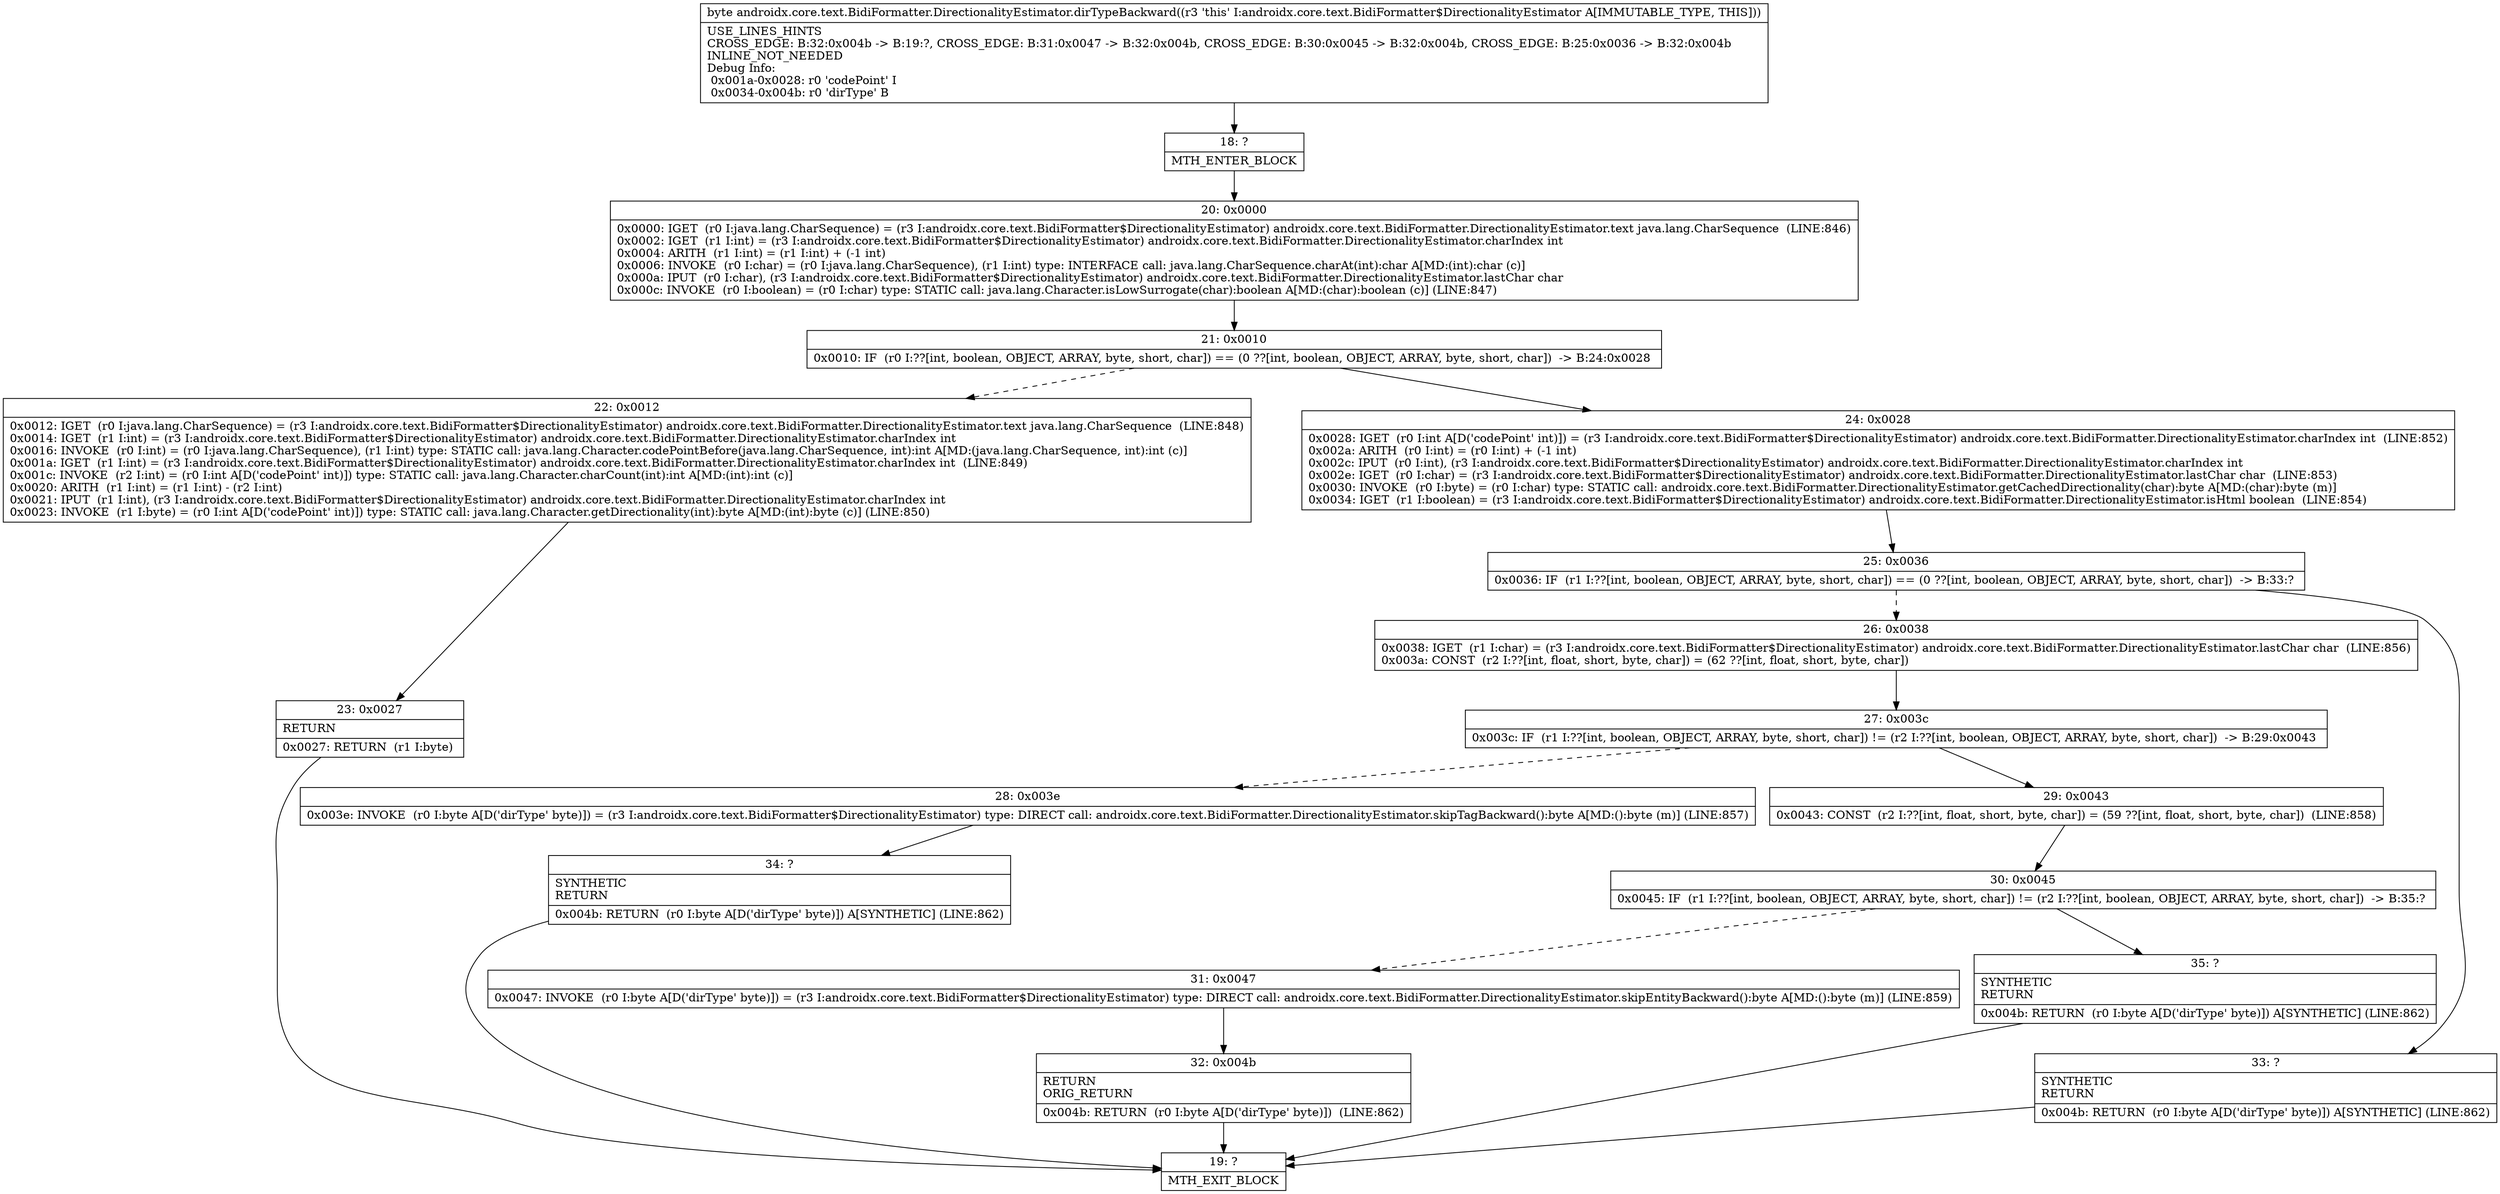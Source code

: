 digraph "CFG forandroidx.core.text.BidiFormatter.DirectionalityEstimator.dirTypeBackward()B" {
Node_18 [shape=record,label="{18\:\ ?|MTH_ENTER_BLOCK\l}"];
Node_20 [shape=record,label="{20\:\ 0x0000|0x0000: IGET  (r0 I:java.lang.CharSequence) = (r3 I:androidx.core.text.BidiFormatter$DirectionalityEstimator) androidx.core.text.BidiFormatter.DirectionalityEstimator.text java.lang.CharSequence  (LINE:846)\l0x0002: IGET  (r1 I:int) = (r3 I:androidx.core.text.BidiFormatter$DirectionalityEstimator) androidx.core.text.BidiFormatter.DirectionalityEstimator.charIndex int \l0x0004: ARITH  (r1 I:int) = (r1 I:int) + (\-1 int) \l0x0006: INVOKE  (r0 I:char) = (r0 I:java.lang.CharSequence), (r1 I:int) type: INTERFACE call: java.lang.CharSequence.charAt(int):char A[MD:(int):char (c)]\l0x000a: IPUT  (r0 I:char), (r3 I:androidx.core.text.BidiFormatter$DirectionalityEstimator) androidx.core.text.BidiFormatter.DirectionalityEstimator.lastChar char \l0x000c: INVOKE  (r0 I:boolean) = (r0 I:char) type: STATIC call: java.lang.Character.isLowSurrogate(char):boolean A[MD:(char):boolean (c)] (LINE:847)\l}"];
Node_21 [shape=record,label="{21\:\ 0x0010|0x0010: IF  (r0 I:??[int, boolean, OBJECT, ARRAY, byte, short, char]) == (0 ??[int, boolean, OBJECT, ARRAY, byte, short, char])  \-\> B:24:0x0028 \l}"];
Node_22 [shape=record,label="{22\:\ 0x0012|0x0012: IGET  (r0 I:java.lang.CharSequence) = (r3 I:androidx.core.text.BidiFormatter$DirectionalityEstimator) androidx.core.text.BidiFormatter.DirectionalityEstimator.text java.lang.CharSequence  (LINE:848)\l0x0014: IGET  (r1 I:int) = (r3 I:androidx.core.text.BidiFormatter$DirectionalityEstimator) androidx.core.text.BidiFormatter.DirectionalityEstimator.charIndex int \l0x0016: INVOKE  (r0 I:int) = (r0 I:java.lang.CharSequence), (r1 I:int) type: STATIC call: java.lang.Character.codePointBefore(java.lang.CharSequence, int):int A[MD:(java.lang.CharSequence, int):int (c)]\l0x001a: IGET  (r1 I:int) = (r3 I:androidx.core.text.BidiFormatter$DirectionalityEstimator) androidx.core.text.BidiFormatter.DirectionalityEstimator.charIndex int  (LINE:849)\l0x001c: INVOKE  (r2 I:int) = (r0 I:int A[D('codePoint' int)]) type: STATIC call: java.lang.Character.charCount(int):int A[MD:(int):int (c)]\l0x0020: ARITH  (r1 I:int) = (r1 I:int) \- (r2 I:int) \l0x0021: IPUT  (r1 I:int), (r3 I:androidx.core.text.BidiFormatter$DirectionalityEstimator) androidx.core.text.BidiFormatter.DirectionalityEstimator.charIndex int \l0x0023: INVOKE  (r1 I:byte) = (r0 I:int A[D('codePoint' int)]) type: STATIC call: java.lang.Character.getDirectionality(int):byte A[MD:(int):byte (c)] (LINE:850)\l}"];
Node_23 [shape=record,label="{23\:\ 0x0027|RETURN\l|0x0027: RETURN  (r1 I:byte) \l}"];
Node_19 [shape=record,label="{19\:\ ?|MTH_EXIT_BLOCK\l}"];
Node_24 [shape=record,label="{24\:\ 0x0028|0x0028: IGET  (r0 I:int A[D('codePoint' int)]) = (r3 I:androidx.core.text.BidiFormatter$DirectionalityEstimator) androidx.core.text.BidiFormatter.DirectionalityEstimator.charIndex int  (LINE:852)\l0x002a: ARITH  (r0 I:int) = (r0 I:int) + (\-1 int) \l0x002c: IPUT  (r0 I:int), (r3 I:androidx.core.text.BidiFormatter$DirectionalityEstimator) androidx.core.text.BidiFormatter.DirectionalityEstimator.charIndex int \l0x002e: IGET  (r0 I:char) = (r3 I:androidx.core.text.BidiFormatter$DirectionalityEstimator) androidx.core.text.BidiFormatter.DirectionalityEstimator.lastChar char  (LINE:853)\l0x0030: INVOKE  (r0 I:byte) = (r0 I:char) type: STATIC call: androidx.core.text.BidiFormatter.DirectionalityEstimator.getCachedDirectionality(char):byte A[MD:(char):byte (m)]\l0x0034: IGET  (r1 I:boolean) = (r3 I:androidx.core.text.BidiFormatter$DirectionalityEstimator) androidx.core.text.BidiFormatter.DirectionalityEstimator.isHtml boolean  (LINE:854)\l}"];
Node_25 [shape=record,label="{25\:\ 0x0036|0x0036: IF  (r1 I:??[int, boolean, OBJECT, ARRAY, byte, short, char]) == (0 ??[int, boolean, OBJECT, ARRAY, byte, short, char])  \-\> B:33:? \l}"];
Node_26 [shape=record,label="{26\:\ 0x0038|0x0038: IGET  (r1 I:char) = (r3 I:androidx.core.text.BidiFormatter$DirectionalityEstimator) androidx.core.text.BidiFormatter.DirectionalityEstimator.lastChar char  (LINE:856)\l0x003a: CONST  (r2 I:??[int, float, short, byte, char]) = (62 ??[int, float, short, byte, char]) \l}"];
Node_27 [shape=record,label="{27\:\ 0x003c|0x003c: IF  (r1 I:??[int, boolean, OBJECT, ARRAY, byte, short, char]) != (r2 I:??[int, boolean, OBJECT, ARRAY, byte, short, char])  \-\> B:29:0x0043 \l}"];
Node_28 [shape=record,label="{28\:\ 0x003e|0x003e: INVOKE  (r0 I:byte A[D('dirType' byte)]) = (r3 I:androidx.core.text.BidiFormatter$DirectionalityEstimator) type: DIRECT call: androidx.core.text.BidiFormatter.DirectionalityEstimator.skipTagBackward():byte A[MD:():byte (m)] (LINE:857)\l}"];
Node_34 [shape=record,label="{34\:\ ?|SYNTHETIC\lRETURN\l|0x004b: RETURN  (r0 I:byte A[D('dirType' byte)]) A[SYNTHETIC] (LINE:862)\l}"];
Node_29 [shape=record,label="{29\:\ 0x0043|0x0043: CONST  (r2 I:??[int, float, short, byte, char]) = (59 ??[int, float, short, byte, char])  (LINE:858)\l}"];
Node_30 [shape=record,label="{30\:\ 0x0045|0x0045: IF  (r1 I:??[int, boolean, OBJECT, ARRAY, byte, short, char]) != (r2 I:??[int, boolean, OBJECT, ARRAY, byte, short, char])  \-\> B:35:? \l}"];
Node_31 [shape=record,label="{31\:\ 0x0047|0x0047: INVOKE  (r0 I:byte A[D('dirType' byte)]) = (r3 I:androidx.core.text.BidiFormatter$DirectionalityEstimator) type: DIRECT call: androidx.core.text.BidiFormatter.DirectionalityEstimator.skipEntityBackward():byte A[MD:():byte (m)] (LINE:859)\l}"];
Node_32 [shape=record,label="{32\:\ 0x004b|RETURN\lORIG_RETURN\l|0x004b: RETURN  (r0 I:byte A[D('dirType' byte)])  (LINE:862)\l}"];
Node_35 [shape=record,label="{35\:\ ?|SYNTHETIC\lRETURN\l|0x004b: RETURN  (r0 I:byte A[D('dirType' byte)]) A[SYNTHETIC] (LINE:862)\l}"];
Node_33 [shape=record,label="{33\:\ ?|SYNTHETIC\lRETURN\l|0x004b: RETURN  (r0 I:byte A[D('dirType' byte)]) A[SYNTHETIC] (LINE:862)\l}"];
MethodNode[shape=record,label="{byte androidx.core.text.BidiFormatter.DirectionalityEstimator.dirTypeBackward((r3 'this' I:androidx.core.text.BidiFormatter$DirectionalityEstimator A[IMMUTABLE_TYPE, THIS]))  | USE_LINES_HINTS\lCROSS_EDGE: B:32:0x004b \-\> B:19:?, CROSS_EDGE: B:31:0x0047 \-\> B:32:0x004b, CROSS_EDGE: B:30:0x0045 \-\> B:32:0x004b, CROSS_EDGE: B:25:0x0036 \-\> B:32:0x004b\lINLINE_NOT_NEEDED\lDebug Info:\l  0x001a\-0x0028: r0 'codePoint' I\l  0x0034\-0x004b: r0 'dirType' B\l}"];
MethodNode -> Node_18;Node_18 -> Node_20;
Node_20 -> Node_21;
Node_21 -> Node_22[style=dashed];
Node_21 -> Node_24;
Node_22 -> Node_23;
Node_23 -> Node_19;
Node_24 -> Node_25;
Node_25 -> Node_26[style=dashed];
Node_25 -> Node_33;
Node_26 -> Node_27;
Node_27 -> Node_28[style=dashed];
Node_27 -> Node_29;
Node_28 -> Node_34;
Node_34 -> Node_19;
Node_29 -> Node_30;
Node_30 -> Node_31[style=dashed];
Node_30 -> Node_35;
Node_31 -> Node_32;
Node_32 -> Node_19;
Node_35 -> Node_19;
Node_33 -> Node_19;
}


